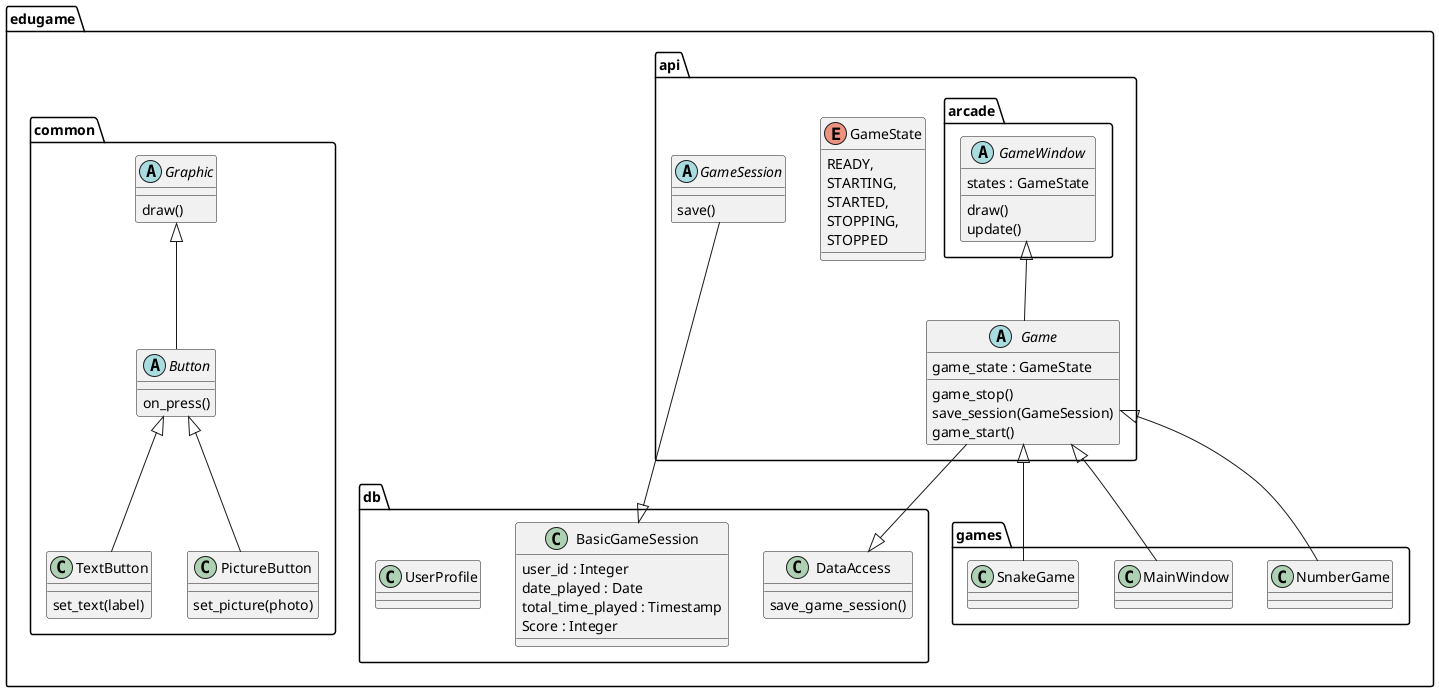 @startuml


namespace edugame {

    namespace api {

        arcade.GameWindow <|-- Game

        abstract class arcade.GameWindow
        {
            draw()
            update()
            states : GameState
        }

        abstract class Game
        {
            game_stop()
            save_session(GameSession)
            game_start()
            game_state : GameState
        }

        enum GameState {
            READY,
            STARTING,
            STARTED,
            STOPPING,
            STOPPED
        }

        abstract class GameSession {
            save()
        }
    }

    namespace db {

        class DataAccess {
            save_game_session()
        }

        edugame.api.Game --|> DataAccess
        edugame.api.GameSession --|> BasicGameSession

        class BasicGameSession {
            user_id : Integer
            date_played : Date
            total_time_played : Timestamp
            Score : Integer
        }

        class UserProfile {

        }
    }


    namespace common {

        abstract class Graphic {
            draw()
        }

        abstract class Button {
           on_press()
        }

        class TextButton {
           set_text(label)
        }

        class PictureButton {
           set_picture(photo)
        }

        Graphic <|-- Button
        Button <|-- TextButton
        Button <|-- PictureButton
    }


    namespace games {

        class NumberGame
        edugame.api.Game <|-- NumberGame


        class MainWindow
        edugame.api.Game <|-- MainWindow


        class SnakeGame
        edugame.api.Game <|-- SnakeGame
    }

}
@enduml